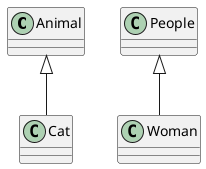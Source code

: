 @startuml
'两种实现方式

'第一种使用类 猫是动物
class Animal{}
class Cat extends Animal{}

' 第二种直接使用标注 女人也是人
People <|-- Woman

@enduml

